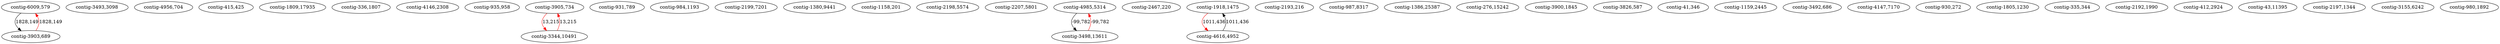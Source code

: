 digraph G
{
"contig-6009" [ label ="contig-6009,579" style="filled" fillcolor="white" ];
"contig-6009" -> "contig-3903" [label="1828,149" color="black" ];
"contig-3493" [ label ="contig-3493,3098" style="filled" fillcolor="white" ];
"contig-4956" [ label ="contig-4956,704" style="filled" fillcolor="white" ];
"contig-415" [ label ="contig-415,425" style="filled" fillcolor="white" ];
"contig-1809" [ label ="contig-1809,17935" style="filled" fillcolor="white" ];
"contig-336" [ label ="contig-336,1807" style="filled" fillcolor="white" ];
"contig-4146" [ label ="contig-4146,2308" style="filled" fillcolor="white" ];
"contig-935" [ label ="contig-935,958" style="filled" fillcolor="white" ];
"contig-3905" [ label ="contig-3905,734" style="filled" fillcolor="white" ];
"contig-3905" -> "contig-3344" [label="13,215" color="red" ];
"contig-931" [ label ="contig-931,789" style="filled" fillcolor="white" ];
"contig-984" [ label ="contig-984,1193" style="filled" fillcolor="white" ];
"contig-2199" [ label ="contig-2199,7201" style="filled" fillcolor="white" ];
"contig-3344" [ label ="contig-3344,10491" style="filled" fillcolor="white" ];
"contig-3344" -> "contig-3905" [label="13,215" color="red" ];
"contig-1380" [ label ="contig-1380,9441" style="filled" fillcolor="white" ];
"contig-1158" [ label ="contig-1158,201" style="filled" fillcolor="white" ];
"contig-2198" [ label ="contig-2198,5574" style="filled" fillcolor="white" ];
"contig-2207" [ label ="contig-2207,5801" style="filled" fillcolor="white" ];
"contig-4985" [ label ="contig-4985,5314" style="filled" fillcolor="white" ];
"contig-4985" -> "contig-3498" [label="-99,782" color="black" ];
"contig-2467" [ label ="contig-2467,220" style="filled" fillcolor="white" ];
"contig-1918" [ label ="contig-1918,1475" style="filled" fillcolor="white" ];
"contig-1918" -> "contig-4616" [label="1011,436" color="red" ];
"contig-2193" [ label ="contig-2193,216" style="filled" fillcolor="white" ];
"contig-987" [ label ="contig-987,8317" style="filled" fillcolor="white" ];
"contig-1386" [ label ="contig-1386,25387" style="filled" fillcolor="white" ];
"contig-276" [ label ="contig-276,15242" style="filled" fillcolor="white" ];
"contig-3900" [ label ="contig-3900,1845" style="filled" fillcolor="white" ];
"contig-3826" [ label ="contig-3826,587" style="filled" fillcolor="white" ];
"contig-3498" [ label ="contig-3498,13611" style="filled" fillcolor="white" ];
"contig-3498" -> "contig-4985" [label="-99,782" color="red" ];
"contig-41" [ label ="contig-41,346" style="filled" fillcolor="white" ];
"contig-1159" [ label ="contig-1159,2445" style="filled" fillcolor="white" ];
"contig-3492" [ label ="contig-3492,686" style="filled" fillcolor="white" ];
"contig-4147" [ label ="contig-4147,7170" style="filled" fillcolor="white" ];
"contig-930" [ label ="contig-930,272" style="filled" fillcolor="white" ];
"contig-3903" [ label ="contig-3903,689" style="filled" fillcolor="white" ];
"contig-3903" -> "contig-6009" [label="1828,149" color="red" ];
"contig-1805" [ label ="contig-1805,1230" style="filled" fillcolor="white" ];
"contig-335" [ label ="contig-335,344" style="filled" fillcolor="white" ];
"contig-2192" [ label ="contig-2192,1990" style="filled" fillcolor="white" ];
"contig-4616" [ label ="contig-4616,4952" style="filled" fillcolor="white" ];
"contig-4616" -> "contig-1918" [label="1011,436" color="black" ];
"contig-412" [ label ="contig-412,2924" style="filled" fillcolor="white" ];
"contig-43" [ label ="contig-43,11395" style="filled" fillcolor="white" ];
"contig-2197" [ label ="contig-2197,1344" style="filled" fillcolor="white" ];
"contig-3155" [ label ="contig-3155,6242" style="filled" fillcolor="white" ];
"contig-980" [ label ="contig-980,1892" style="filled" fillcolor="white" ];
}
